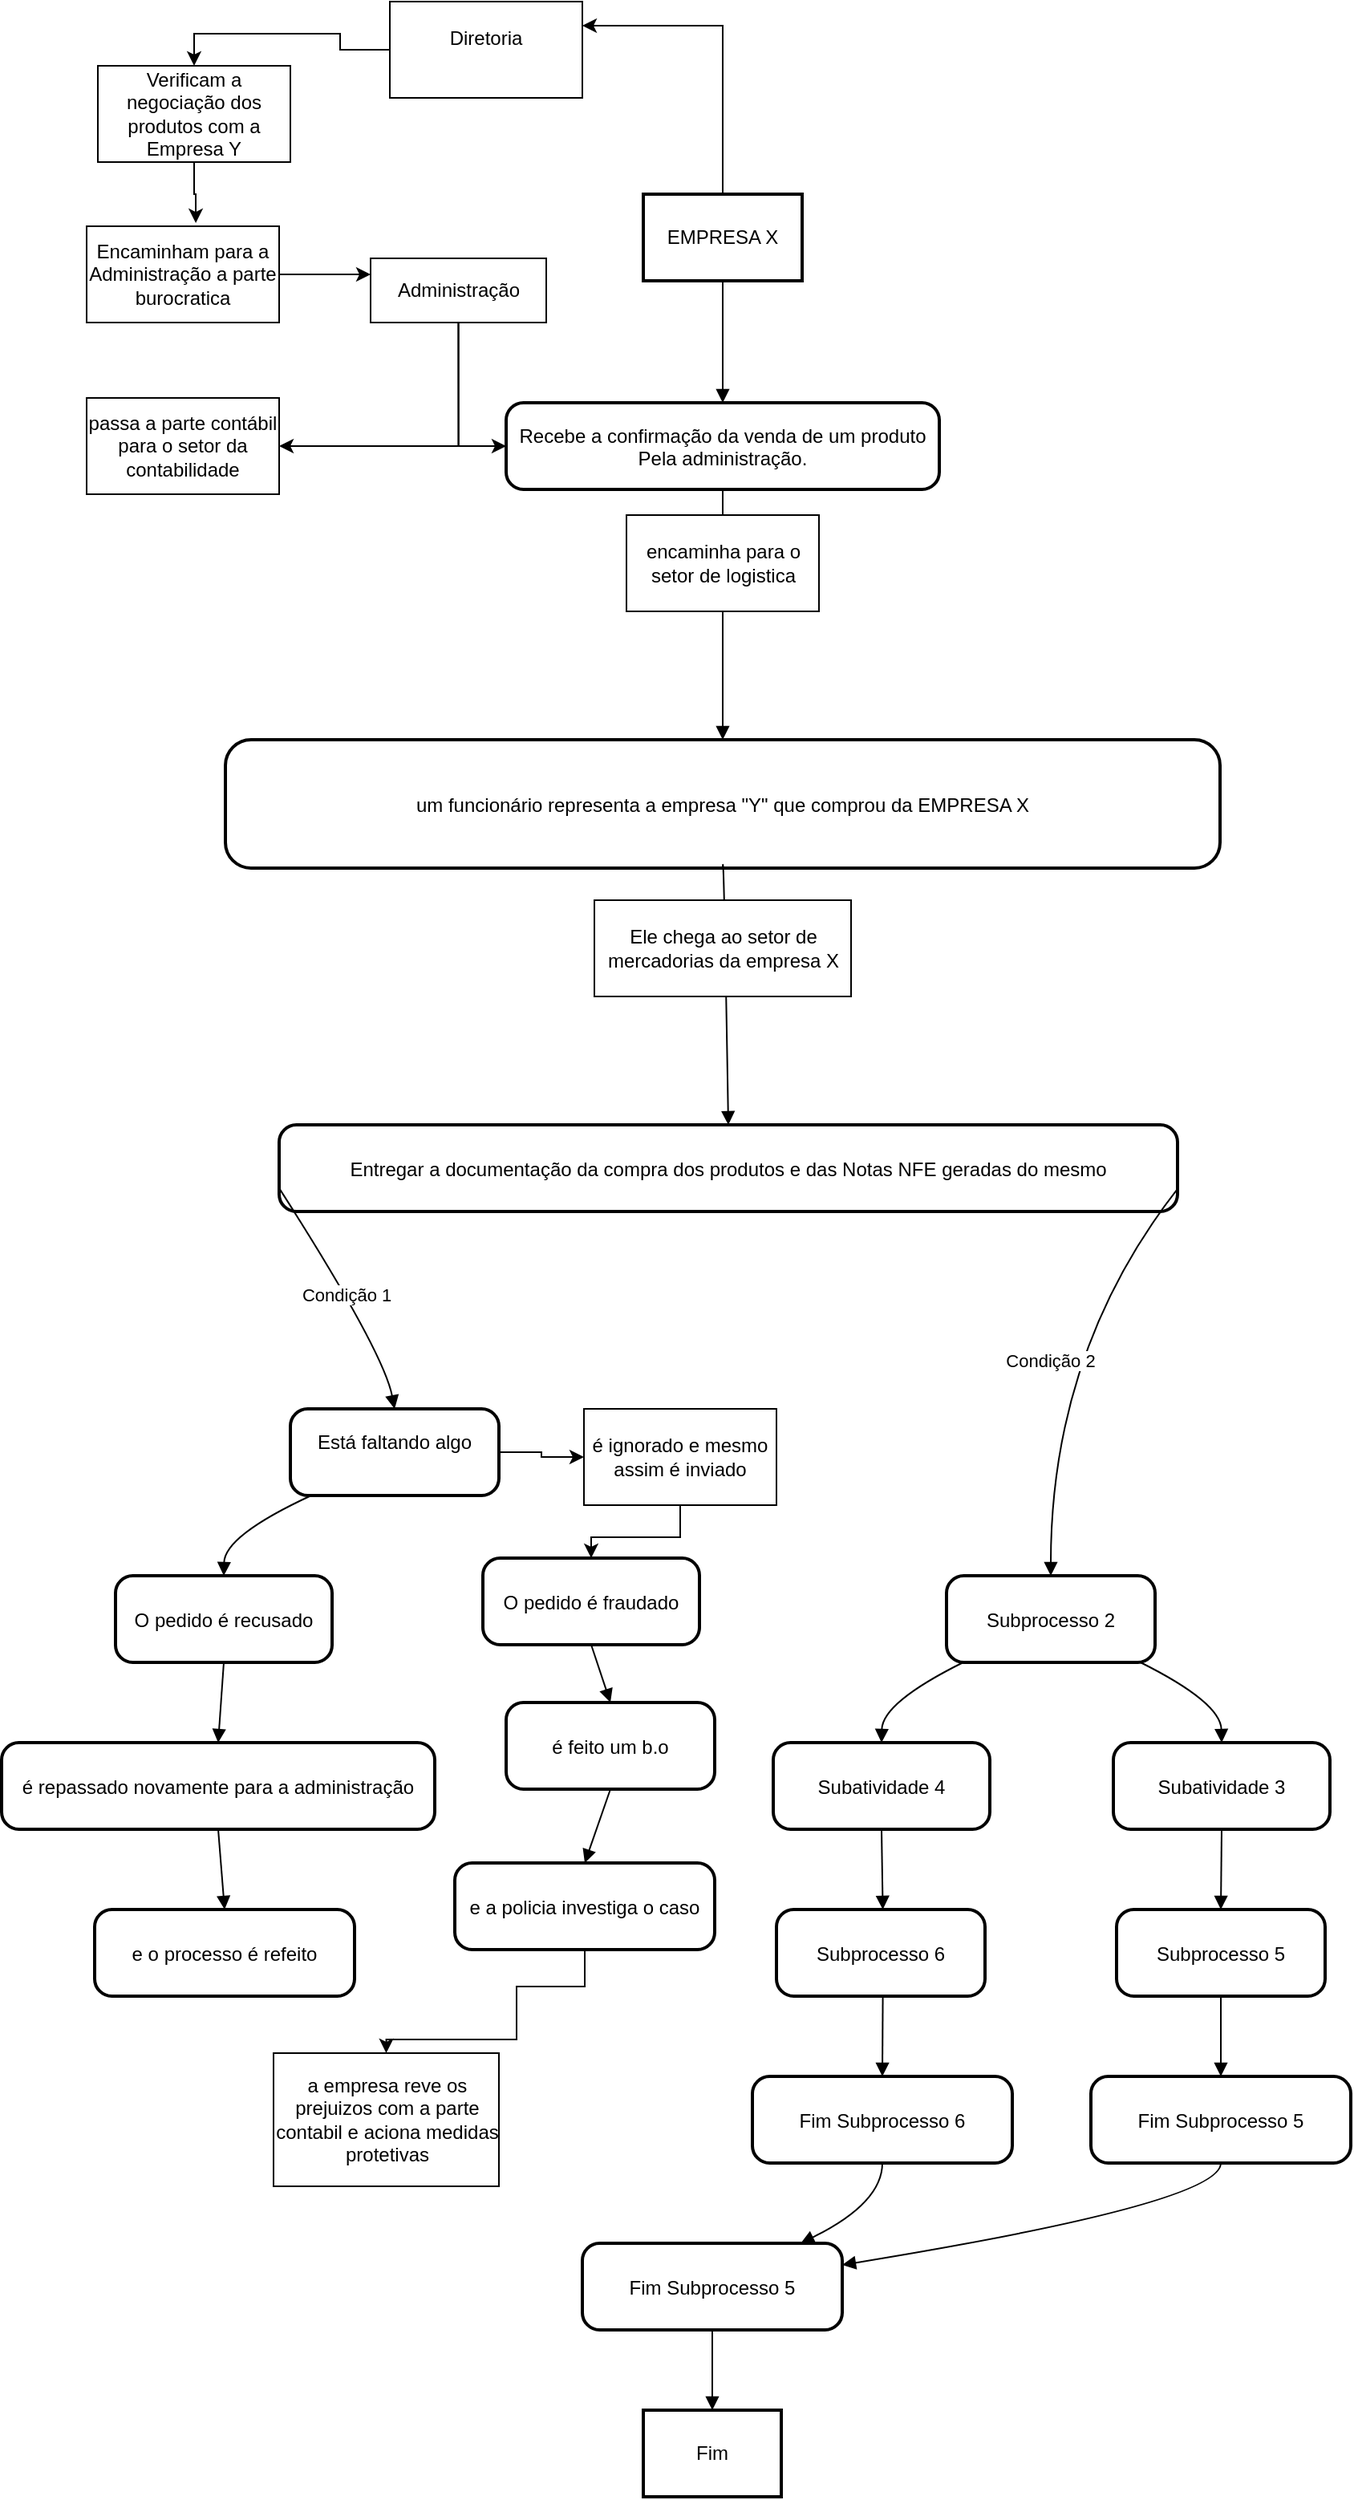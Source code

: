 <mxfile version="26.1.0">
  <diagram name="Page-1" id="m75TKZGT6F6SOxoKa1Wg">
    <mxGraphModel dx="2240" dy="1885" grid="1" gridSize="10" guides="1" tooltips="1" connect="1" arrows="1" fold="1" page="1" pageScale="1" pageWidth="850" pageHeight="1100" math="0" shadow="0">
      <root>
        <mxCell id="0" />
        <mxCell id="1" parent="0" />
        <mxCell id="APuVNUE_tPmBOs4FJ1X2-52" style="edgeStyle=orthogonalEdgeStyle;rounded=0;orthogonalLoop=1;jettySize=auto;html=1;exitX=0.5;exitY=0;exitDx=0;exitDy=0;entryX=1;entryY=0.25;entryDx=0;entryDy=0;" parent="1" source="2" target="APuVNUE_tPmBOs4FJ1X2-51" edge="1">
          <mxGeometry relative="1" as="geometry" />
        </mxCell>
        <mxCell id="2" value="EMPRESA X" style="whiteSpace=wrap;strokeWidth=2;" parent="1" vertex="1">
          <mxGeometry x="350" y="-310" width="99" height="54" as="geometry" />
        </mxCell>
        <mxCell id="3" value="Recebe a confirmação da venda de um produto&#xa;Pela administração." style="rounded=1;arcSize=20;strokeWidth=2" parent="1" vertex="1">
          <mxGeometry x="264.5" y="-180" width="270" height="54" as="geometry" />
        </mxCell>
        <mxCell id="4" value="um funcionário representa a empresa &quot;Y&quot; que comprou da EMPRESA X" style="rounded=1;arcSize=20;strokeWidth=2" parent="1" vertex="1">
          <mxGeometry x="89.5" y="30" width="620" height="80" as="geometry" />
        </mxCell>
        <mxCell id="5" value="Entregar a documentação da compra dos produtos e das Notas NFE geradas do mesmo" style="rounded=1;arcSize=20;strokeWidth=2" parent="1" vertex="1">
          <mxGeometry x="123" y="270" width="560" height="54" as="geometry" />
        </mxCell>
        <mxCell id="OXuqK86eGQ-foblXJpSe-49" value="" style="edgeStyle=orthogonalEdgeStyle;rounded=0;orthogonalLoop=1;jettySize=auto;html=1;" edge="1" parent="1" source="6" target="OXuqK86eGQ-foblXJpSe-48">
          <mxGeometry relative="1" as="geometry" />
        </mxCell>
        <mxCell id="6" value="Está faltando algo&#xa;" style="rounded=1;arcSize=20;strokeWidth=2" parent="1" vertex="1">
          <mxGeometry x="130" y="447" width="130" height="54" as="geometry" />
        </mxCell>
        <mxCell id="7" value="Subprocesso 2" style="rounded=1;arcSize=20;strokeWidth=2" parent="1" vertex="1">
          <mxGeometry x="539" y="551" width="130" height="54" as="geometry" />
        </mxCell>
        <mxCell id="8" value="O pedido é fraudado" style="rounded=1;arcSize=20;strokeWidth=2" parent="1" vertex="1">
          <mxGeometry x="250" y="540" width="135" height="54" as="geometry" />
        </mxCell>
        <mxCell id="9" value="O pedido é recusado" style="rounded=1;arcSize=20;strokeWidth=2" parent="1" vertex="1">
          <mxGeometry x="21" y="551" width="135" height="54" as="geometry" />
        </mxCell>
        <mxCell id="10" value="Subatividade 3" style="rounded=1;arcSize=20;strokeWidth=2" parent="1" vertex="1">
          <mxGeometry x="643" y="655" width="135" height="54" as="geometry" />
        </mxCell>
        <mxCell id="11" value="Subatividade 4" style="rounded=1;arcSize=20;strokeWidth=2" parent="1" vertex="1">
          <mxGeometry x="431" y="655" width="135" height="54" as="geometry" />
        </mxCell>
        <mxCell id="12" value="é feito um b.o" style="rounded=1;arcSize=20;strokeWidth=2" parent="1" vertex="1">
          <mxGeometry x="264.5" y="630" width="130" height="54" as="geometry" />
        </mxCell>
        <mxCell id="13" value="é repassado novamente para a administração" style="rounded=1;arcSize=20;strokeWidth=2" parent="1" vertex="1">
          <mxGeometry x="-50" y="655" width="270" height="54" as="geometry" />
        </mxCell>
        <mxCell id="14" value="Subprocesso 5" style="rounded=1;arcSize=20;strokeWidth=2" parent="1" vertex="1">
          <mxGeometry x="645" y="759" width="130" height="54" as="geometry" />
        </mxCell>
        <mxCell id="15" value="Subprocesso 6" style="rounded=1;arcSize=20;strokeWidth=2" parent="1" vertex="1">
          <mxGeometry x="433" y="759" width="130" height="54" as="geometry" />
        </mxCell>
        <mxCell id="OXuqK86eGQ-foblXJpSe-46" style="edgeStyle=orthogonalEdgeStyle;rounded=0;orthogonalLoop=1;jettySize=auto;html=1;entryX=0.5;entryY=0;entryDx=0;entryDy=0;" edge="1" parent="1" source="16" target="OXuqK86eGQ-foblXJpSe-47">
          <mxGeometry relative="1" as="geometry">
            <mxPoint x="270" y="830" as="targetPoint" />
            <Array as="points">
              <mxPoint x="314" y="807" />
              <mxPoint x="271" y="807" />
              <mxPoint x="271" y="840" />
            </Array>
          </mxGeometry>
        </mxCell>
        <mxCell id="16" value="e a policia investiga o caso" style="rounded=1;arcSize=20;strokeWidth=2" parent="1" vertex="1">
          <mxGeometry x="232.5" y="730" width="162" height="54" as="geometry" />
        </mxCell>
        <mxCell id="17" value="e o processo é refeito" style="rounded=1;arcSize=20;strokeWidth=2" parent="1" vertex="1">
          <mxGeometry x="8" y="759" width="162" height="54" as="geometry" />
        </mxCell>
        <mxCell id="18" value="Fim Subprocesso 5" style="rounded=1;arcSize=20;strokeWidth=2" parent="1" vertex="1">
          <mxGeometry x="629" y="863" width="162" height="54" as="geometry" />
        </mxCell>
        <mxCell id="19" value="Fim Subprocesso 6" style="rounded=1;arcSize=20;strokeWidth=2" parent="1" vertex="1">
          <mxGeometry x="418" y="863" width="162" height="54" as="geometry" />
        </mxCell>
        <mxCell id="21" value="Fim Subprocesso 5" style="rounded=1;arcSize=20;strokeWidth=2" parent="1" vertex="1">
          <mxGeometry x="312" y="967" width="162" height="54" as="geometry" />
        </mxCell>
        <mxCell id="22" value="Fim" style="whiteSpace=wrap;strokeWidth=2;" parent="1" vertex="1">
          <mxGeometry x="350" y="1071" width="86" height="54" as="geometry" />
        </mxCell>
        <mxCell id="23" value="" style="curved=1;startArrow=none;endArrow=block;exitX=0.5;exitY=1;entryX=0.5;entryY=0;" parent="1" source="2" target="3" edge="1">
          <mxGeometry relative="1" as="geometry">
            <Array as="points" />
          </mxGeometry>
        </mxCell>
        <mxCell id="24" value="" style="curved=1;startArrow=none;endArrow=block;exitX=0.5;exitY=1;entryX=0.5;entryY=0;" parent="1" source="3" target="4" edge="1">
          <mxGeometry relative="1" as="geometry">
            <Array as="points" />
          </mxGeometry>
        </mxCell>
        <mxCell id="25" value="" style="curved=1;startArrow=none;endArrow=block;exitX=0.5;exitY=1;entryX=0.5;entryY=0;" parent="1" source="4" target="5" edge="1">
          <mxGeometry relative="1" as="geometry">
            <Array as="points">
              <mxPoint x="400" y="90" />
            </Array>
          </mxGeometry>
        </mxCell>
        <mxCell id="26" value="Condição 1" style="curved=1;startArrow=none;endArrow=block;exitX=0;exitY=0.73;entryX=0.5;entryY=0;" parent="1" source="5" target="6" edge="1">
          <mxGeometry relative="1" as="geometry">
            <Array as="points">
              <mxPoint x="188" y="411" />
            </Array>
          </mxGeometry>
        </mxCell>
        <mxCell id="27" value="Condição 2" style="curved=1;startArrow=none;endArrow=block;exitX=1;exitY=0.74;entryX=0.5;entryY=0;" parent="1" source="5" target="7" edge="1">
          <mxGeometry relative="1" as="geometry">
            <Array as="points">
              <mxPoint x="604" y="411" />
            </Array>
          </mxGeometry>
        </mxCell>
        <mxCell id="29" value="" style="curved=1;startArrow=none;endArrow=block;exitX=0.1;exitY=1;entryX=0.5;entryY=0;" parent="1" source="6" target="9" edge="1">
          <mxGeometry relative="1" as="geometry">
            <Array as="points">
              <mxPoint x="89" y="526" />
            </Array>
          </mxGeometry>
        </mxCell>
        <mxCell id="30" value="" style="curved=1;startArrow=none;endArrow=block;exitX=0.93;exitY=1;entryX=0.5;entryY=0;" parent="1" source="7" target="10" edge="1">
          <mxGeometry relative="1" as="geometry">
            <Array as="points">
              <mxPoint x="710" y="630" />
            </Array>
          </mxGeometry>
        </mxCell>
        <mxCell id="31" value="" style="curved=1;startArrow=none;endArrow=block;exitX=0.08;exitY=1;entryX=0.5;entryY=0;" parent="1" source="7" target="11" edge="1">
          <mxGeometry relative="1" as="geometry">
            <Array as="points">
              <mxPoint x="499" y="630" />
            </Array>
          </mxGeometry>
        </mxCell>
        <mxCell id="32" value="" style="curved=1;startArrow=none;endArrow=block;exitX=0.5;exitY=1;entryX=0.5;entryY=0;" parent="1" source="8" target="12" edge="1">
          <mxGeometry relative="1" as="geometry">
            <Array as="points" />
          </mxGeometry>
        </mxCell>
        <mxCell id="33" value="" style="curved=1;startArrow=none;endArrow=block;exitX=0.5;exitY=1;entryX=0.5;entryY=0;" parent="1" source="9" target="13" edge="1">
          <mxGeometry relative="1" as="geometry">
            <Array as="points" />
          </mxGeometry>
        </mxCell>
        <mxCell id="34" value="" style="curved=1;startArrow=none;endArrow=block;exitX=0.5;exitY=1;entryX=0.5;entryY=0;" parent="1" source="10" target="14" edge="1">
          <mxGeometry relative="1" as="geometry">
            <Array as="points" />
          </mxGeometry>
        </mxCell>
        <mxCell id="35" value="" style="curved=1;startArrow=none;endArrow=block;exitX=0.5;exitY=1;entryX=0.51;entryY=0;" parent="1" source="11" target="15" edge="1">
          <mxGeometry relative="1" as="geometry">
            <Array as="points" />
          </mxGeometry>
        </mxCell>
        <mxCell id="36" value="" style="curved=1;startArrow=none;endArrow=block;exitX=0.5;exitY=1;entryX=0.5;entryY=0;" parent="1" source="12" target="16" edge="1">
          <mxGeometry relative="1" as="geometry">
            <Array as="points" />
          </mxGeometry>
        </mxCell>
        <mxCell id="37" value="" style="curved=1;startArrow=none;endArrow=block;exitX=0.5;exitY=1;entryX=0.5;entryY=0;" parent="1" source="13" target="17" edge="1">
          <mxGeometry relative="1" as="geometry">
            <Array as="points" />
          </mxGeometry>
        </mxCell>
        <mxCell id="38" value="" style="curved=1;startArrow=none;endArrow=block;exitX=0.5;exitY=1;entryX=0.5;entryY=0;" parent="1" source="14" target="18" edge="1">
          <mxGeometry relative="1" as="geometry">
            <Array as="points" />
          </mxGeometry>
        </mxCell>
        <mxCell id="39" value="" style="curved=1;startArrow=none;endArrow=block;exitX=0.51;exitY=1;entryX=0.5;entryY=0;" parent="1" source="15" target="19" edge="1">
          <mxGeometry relative="1" as="geometry">
            <Array as="points" />
          </mxGeometry>
        </mxCell>
        <mxCell id="43" value="" style="curved=1;startArrow=none;endArrow=block;exitX=0.5;exitY=1;entryX=0.84;entryY=0;" parent="1" source="19" target="21" edge="1">
          <mxGeometry relative="1" as="geometry">
            <Array as="points">
              <mxPoint x="499" y="942" />
            </Array>
          </mxGeometry>
        </mxCell>
        <mxCell id="44" value="" style="curved=1;startArrow=none;endArrow=block;exitX=0.5;exitY=1;entryX=1;entryY=0.25;" parent="1" source="18" target="21" edge="1">
          <mxGeometry relative="1" as="geometry">
            <Array as="points">
              <mxPoint x="710" y="942" />
            </Array>
          </mxGeometry>
        </mxCell>
        <mxCell id="45" value="" style="curved=1;startArrow=none;endArrow=block;exitX=0.5;exitY=1;entryX=0.5;entryY=0;" parent="1" source="21" target="22" edge="1">
          <mxGeometry relative="1" as="geometry">
            <Array as="points" />
          </mxGeometry>
        </mxCell>
        <mxCell id="APuVNUE_tPmBOs4FJ1X2-47" value="Ele chega ao setor de mercadorias da empresa X" style="whiteSpace=wrap;html=1;" parent="1" vertex="1">
          <mxGeometry x="319.5" y="130" width="160" height="60" as="geometry" />
        </mxCell>
        <mxCell id="APuVNUE_tPmBOs4FJ1X2-61" style="edgeStyle=orthogonalEdgeStyle;rounded=0;orthogonalLoop=1;jettySize=auto;html=1;exitX=0.5;exitY=1;exitDx=0;exitDy=0;entryX=1;entryY=0.5;entryDx=0;entryDy=0;" parent="1" source="APuVNUE_tPmBOs4FJ1X2-48" target="APuVNUE_tPmBOs4FJ1X2-60" edge="1">
          <mxGeometry relative="1" as="geometry">
            <Array as="points">
              <mxPoint x="235" y="-153" />
            </Array>
          </mxGeometry>
        </mxCell>
        <mxCell id="APuVNUE_tPmBOs4FJ1X2-62" style="edgeStyle=orthogonalEdgeStyle;rounded=0;orthogonalLoop=1;jettySize=auto;html=1;exitX=0.5;exitY=1;exitDx=0;exitDy=0;entryX=0;entryY=0.5;entryDx=0;entryDy=0;" parent="1" source="APuVNUE_tPmBOs4FJ1X2-48" target="3" edge="1">
          <mxGeometry relative="1" as="geometry" />
        </mxCell>
        <mxCell id="APuVNUE_tPmBOs4FJ1X2-48" value="Administração" style="whiteSpace=wrap;html=1;" parent="1" vertex="1">
          <mxGeometry x="180" y="-270" width="109.5" height="40" as="geometry" />
        </mxCell>
        <mxCell id="APuVNUE_tPmBOs4FJ1X2-54" style="edgeStyle=orthogonalEdgeStyle;rounded=0;orthogonalLoop=1;jettySize=auto;html=1;entryX=0.5;entryY=0;entryDx=0;entryDy=0;" parent="1" source="APuVNUE_tPmBOs4FJ1X2-51" target="APuVNUE_tPmBOs4FJ1X2-53" edge="1">
          <mxGeometry relative="1" as="geometry">
            <mxPoint x="-60" y="-330" as="targetPoint" />
          </mxGeometry>
        </mxCell>
        <mxCell id="APuVNUE_tPmBOs4FJ1X2-51" value="Diretoria&lt;div&gt;&lt;br&gt;&lt;/div&gt;" style="whiteSpace=wrap;html=1;" parent="1" vertex="1">
          <mxGeometry x="192" y="-430" width="120" height="60" as="geometry" />
        </mxCell>
        <mxCell id="APuVNUE_tPmBOs4FJ1X2-53" value="Verificam a negociação dos produtos com a Empresa Y" style="whiteSpace=wrap;html=1;" parent="1" vertex="1">
          <mxGeometry x="10" y="-390" width="120" height="60" as="geometry" />
        </mxCell>
        <mxCell id="APuVNUE_tPmBOs4FJ1X2-59" style="edgeStyle=orthogonalEdgeStyle;rounded=0;orthogonalLoop=1;jettySize=auto;html=1;exitX=1;exitY=0.5;exitDx=0;exitDy=0;entryX=0;entryY=0.25;entryDx=0;entryDy=0;" parent="1" source="APuVNUE_tPmBOs4FJ1X2-55" target="APuVNUE_tPmBOs4FJ1X2-48" edge="1">
          <mxGeometry relative="1" as="geometry" />
        </mxCell>
        <mxCell id="APuVNUE_tPmBOs4FJ1X2-55" value="Encaminham para a Administração a parte burocratica" style="whiteSpace=wrap;html=1;" parent="1" vertex="1">
          <mxGeometry x="3" y="-290" width="120" height="60" as="geometry" />
        </mxCell>
        <mxCell id="APuVNUE_tPmBOs4FJ1X2-58" style="edgeStyle=orthogonalEdgeStyle;rounded=0;orthogonalLoop=1;jettySize=auto;html=1;entryX=0.567;entryY=-0.033;entryDx=0;entryDy=0;entryPerimeter=0;" parent="1" source="APuVNUE_tPmBOs4FJ1X2-53" target="APuVNUE_tPmBOs4FJ1X2-55" edge="1">
          <mxGeometry relative="1" as="geometry" />
        </mxCell>
        <mxCell id="APuVNUE_tPmBOs4FJ1X2-60" value="passa a parte contábil para o setor da contabilidade" style="whiteSpace=wrap;html=1;" parent="1" vertex="1">
          <mxGeometry x="3" y="-183" width="120" height="60" as="geometry" />
        </mxCell>
        <mxCell id="APuVNUE_tPmBOs4FJ1X2-64" value="encaminha para o setor de logistica" style="whiteSpace=wrap;html=1;" parent="1" vertex="1">
          <mxGeometry x="339.5" y="-110" width="120" height="60" as="geometry" />
        </mxCell>
        <mxCell id="OXuqK86eGQ-foblXJpSe-47" value="a empresa reve os prejuizos com a parte contabil e aciona medidas protetivas" style="whiteSpace=wrap;html=1;" vertex="1" parent="1">
          <mxGeometry x="119.5" y="848.5" width="140.5" height="83" as="geometry" />
        </mxCell>
        <mxCell id="OXuqK86eGQ-foblXJpSe-50" style="edgeStyle=orthogonalEdgeStyle;rounded=0;orthogonalLoop=1;jettySize=auto;html=1;exitX=0.5;exitY=1;exitDx=0;exitDy=0;entryX=0.5;entryY=0;entryDx=0;entryDy=0;" edge="1" parent="1" source="OXuqK86eGQ-foblXJpSe-48" target="8">
          <mxGeometry relative="1" as="geometry" />
        </mxCell>
        <mxCell id="OXuqK86eGQ-foblXJpSe-48" value="é ignorado e mesmo assim é inviado" style="whiteSpace=wrap;html=1;" vertex="1" parent="1">
          <mxGeometry x="313" y="447" width="120" height="60" as="geometry" />
        </mxCell>
      </root>
    </mxGraphModel>
  </diagram>
</mxfile>
